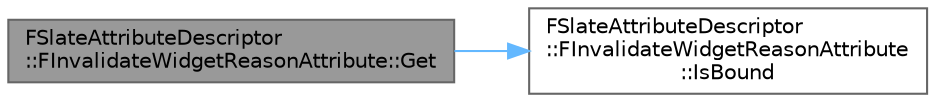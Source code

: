 digraph "FSlateAttributeDescriptor::FInvalidateWidgetReasonAttribute::Get"
{
 // INTERACTIVE_SVG=YES
 // LATEX_PDF_SIZE
  bgcolor="transparent";
  edge [fontname=Helvetica,fontsize=10,labelfontname=Helvetica,labelfontsize=10];
  node [fontname=Helvetica,fontsize=10,shape=box,height=0.2,width=0.4];
  rankdir="LR";
  Node1 [id="Node000001",label="FSlateAttributeDescriptor\l::FInvalidateWidgetReasonAttribute::Get",height=0.2,width=0.4,color="gray40", fillcolor="grey60", style="filled", fontcolor="black",tooltip=" "];
  Node1 -> Node2 [id="edge1_Node000001_Node000002",color="steelblue1",style="solid",tooltip=" "];
  Node2 [id="Node000002",label="FSlateAttributeDescriptor\l::FInvalidateWidgetReasonAttribute\l::IsBound",height=0.2,width=0.4,color="grey40", fillcolor="white", style="filled",URL="$da/d3e/structFSlateAttributeDescriptor_1_1FInvalidateWidgetReasonAttribute.html#a3d2ae01f82aecb672f8f95eb096b103b",tooltip=" "];
}
